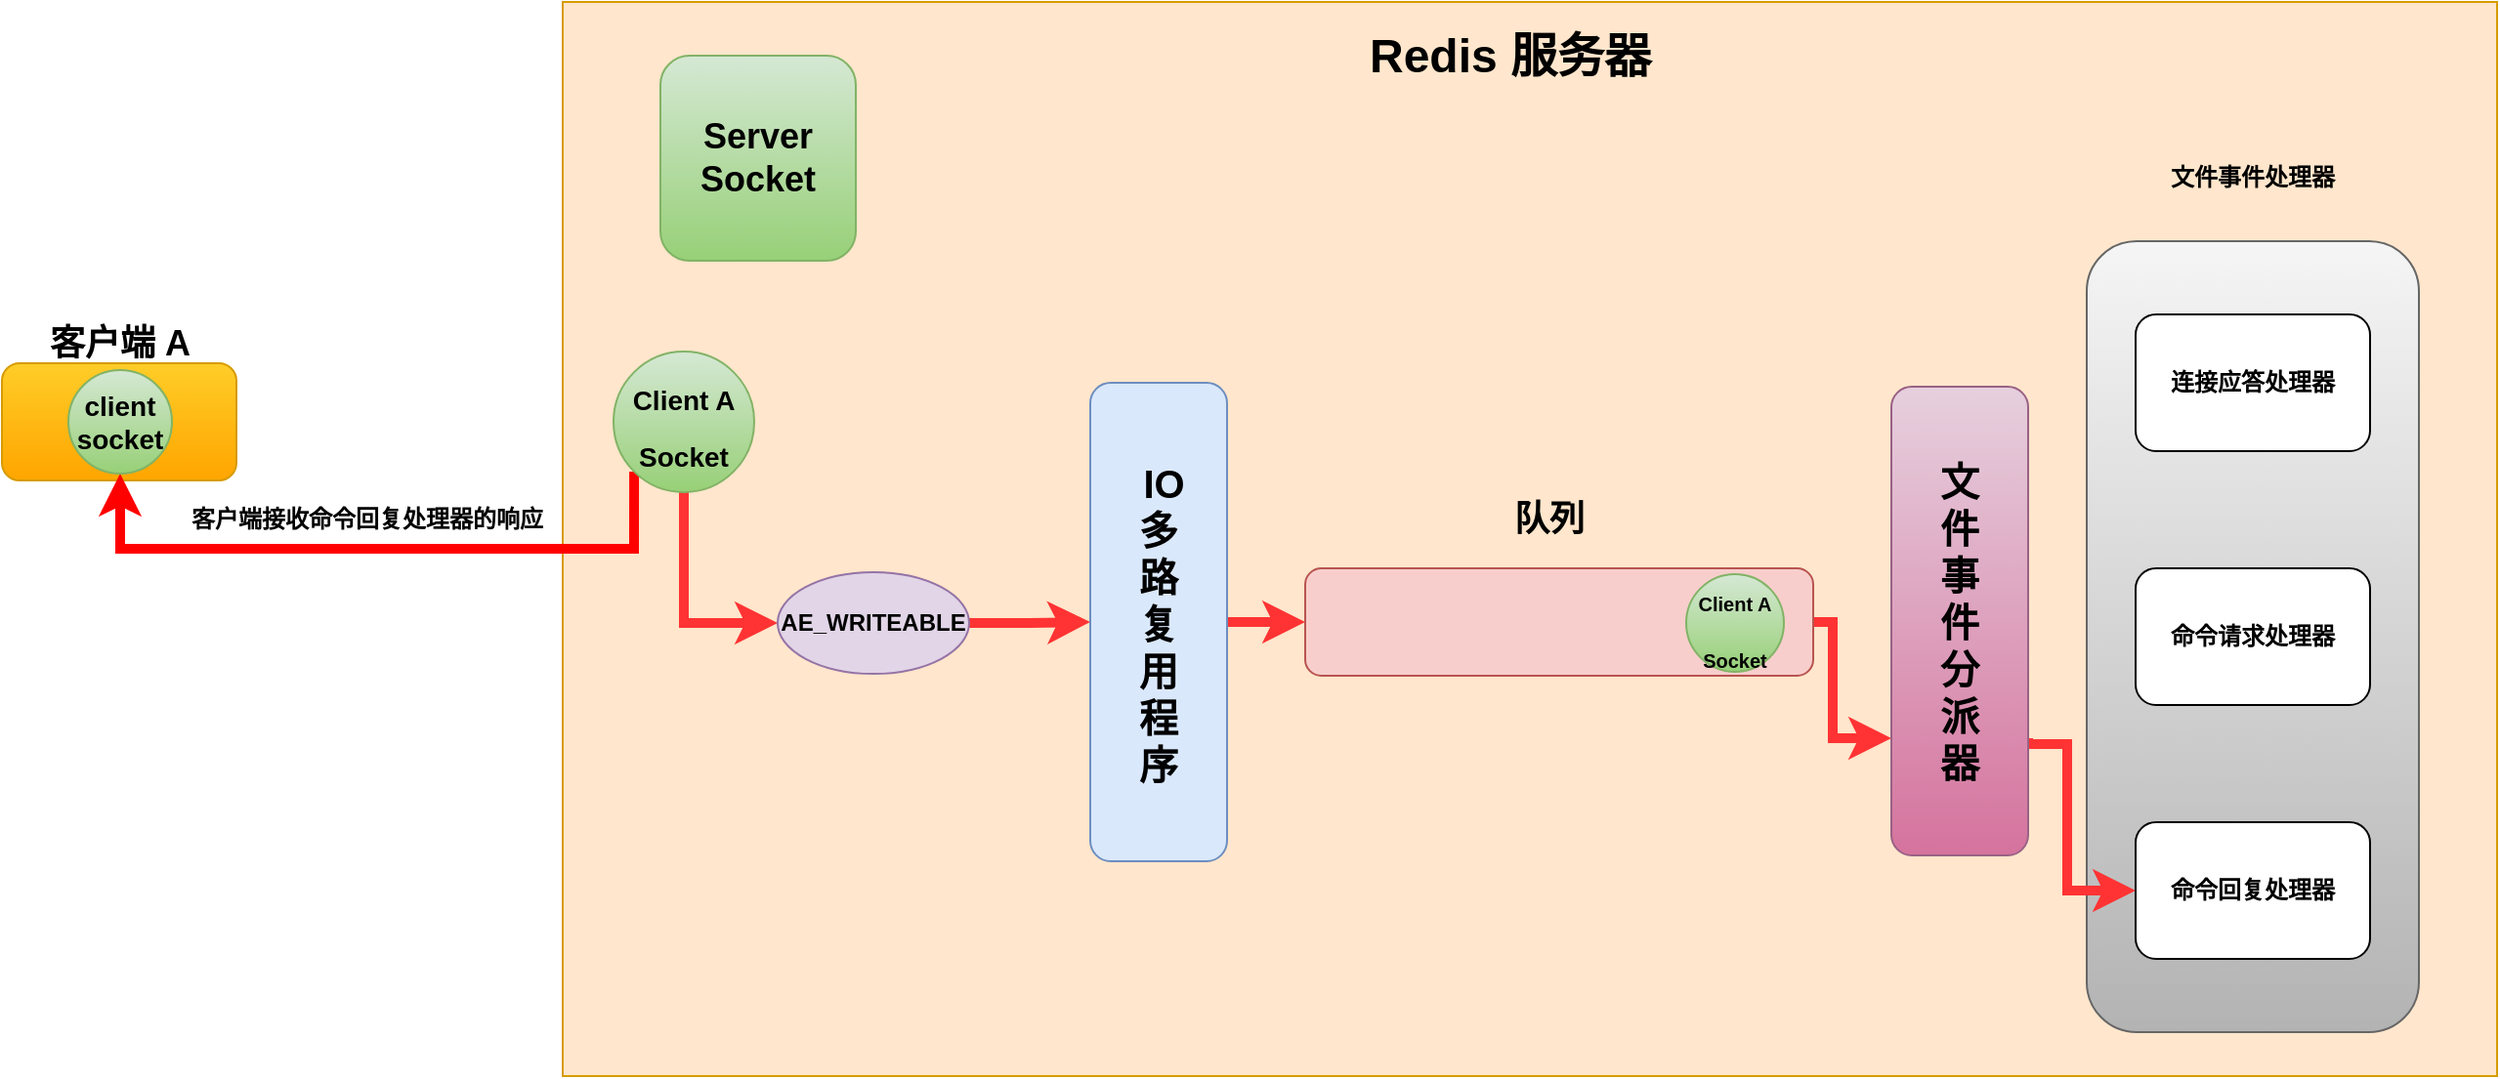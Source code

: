 <mxfile version="12.2.2" type="device" pages="1"><diagram id="KcbyoPxxDS67bHys4_Rv" name="Page-1"><mxGraphModel dx="1422" dy="832" grid="1" gridSize="10" guides="1" tooltips="1" connect="1" arrows="1" fold="1" page="1" pageScale="1" pageWidth="827" pageHeight="1169" math="0" shadow="0"><root><mxCell id="0"/><mxCell id="1" parent="0"/><mxCell id="sLmJTdfjQSC4FQL2a0K8-80" value="" style="rounded=1;whiteSpace=wrap;html=1;fontStyle=1;gradientColor=#ffa500;fillColor=#ffcd28;strokeColor=#d79b00;" vertex="1" parent="1"><mxGeometry x="373" y="295" width="120" height="60" as="geometry"/></mxCell><mxCell id="sLmJTdfjQSC4FQL2a0K8-62" value="" style="rounded=0;whiteSpace=wrap;html=1;fontSize=18;fillColor=#ffe6cc;strokeColor=#d79b00;fontStyle=1" vertex="1" parent="1"><mxGeometry x="660" y="110" width="990" height="550" as="geometry"/></mxCell><mxCell id="sLmJTdfjQSC4FQL2a0K8-63" value="Redis 服务器" style="text;html=1;strokeColor=none;fillColor=none;align=center;verticalAlign=middle;whiteSpace=wrap;rounded=0;fontStyle=1;fontSize=24;" vertex="1" parent="1"><mxGeometry x="1070" y="117.5" width="150" height="40" as="geometry"/></mxCell><mxCell id="sLmJTdfjQSC4FQL2a0K8-95" style="edgeStyle=orthogonalEdgeStyle;rounded=0;orthogonalLoop=1;jettySize=auto;html=1;exitX=1;exitY=0.5;exitDx=0;exitDy=0;shadow=0;strokeColor=#FF3333;strokeWidth=5;entryX=0;entryY=0.75;entryDx=0;entryDy=0;fontStyle=1" edge="1" parent="1" source="sLmJTdfjQSC4FQL2a0K8-65" target="sLmJTdfjQSC4FQL2a0K8-73"><mxGeometry relative="1" as="geometry"><Array as="points"><mxPoint x="1310" y="428"/><mxPoint x="1310" y="487"/></Array></mxGeometry></mxCell><mxCell id="sLmJTdfjQSC4FQL2a0K8-65" value="" style="rounded=1;whiteSpace=wrap;html=1;fontStyle=1;fillColor=#f8cecc;strokeColor=#b85450;" vertex="1" parent="1"><mxGeometry x="1040" y="400" width="260" height="55" as="geometry"/></mxCell><mxCell id="sLmJTdfjQSC4FQL2a0K8-66" value="" style="rounded=1;whiteSpace=wrap;html=1;fontStyle=1;gradientColor=#b3b3b3;fillColor=#f5f5f5;strokeColor=#666666;" vertex="1" parent="1"><mxGeometry x="1440" y="232.5" width="170" height="405" as="geometry"/></mxCell><mxCell id="sLmJTdfjQSC4FQL2a0K8-67" value="队列" style="text;html=1;strokeColor=none;fillColor=none;align=center;verticalAlign=middle;whiteSpace=wrap;rounded=0;fontStyle=1;fontSize=18;" vertex="1" parent="1"><mxGeometry x="1145" y="365" width="40" height="20" as="geometry"/></mxCell><mxCell id="sLmJTdfjQSC4FQL2a0K8-68" value="文件事件处理器" style="text;html=1;strokeColor=none;fillColor=none;align=center;verticalAlign=middle;whiteSpace=wrap;rounded=0;fontStyle=1" vertex="1" parent="1"><mxGeometry x="1440" y="190" width="170" height="20" as="geometry"/></mxCell><mxCell id="sLmJTdfjQSC4FQL2a0K8-69" value="连接应答处理器" style="rounded=1;whiteSpace=wrap;html=1;fontStyle=1;" vertex="1" parent="1"><mxGeometry x="1465" y="270" width="120" height="70" as="geometry"/></mxCell><mxCell id="sLmJTdfjQSC4FQL2a0K8-70" value="命令请求处理器" style="rounded=1;whiteSpace=wrap;html=1;fontStyle=1" vertex="1" parent="1"><mxGeometry x="1465" y="400" width="120" height="70" as="geometry"/></mxCell><mxCell id="sLmJTdfjQSC4FQL2a0K8-71" value="命令回复处理器" style="rounded=1;whiteSpace=wrap;html=1;fontStyle=1" vertex="1" parent="1"><mxGeometry x="1465" y="530" width="120" height="70" as="geometry"/></mxCell><mxCell id="sLmJTdfjQSC4FQL2a0K8-96" style="edgeStyle=orthogonalEdgeStyle;rounded=0;orthogonalLoop=1;jettySize=auto;html=1;exitX=1;exitY=0.75;exitDx=0;exitDy=0;entryX=0;entryY=0.5;entryDx=0;entryDy=0;shadow=0;strokeColor=#FF3333;strokeWidth=5;fontStyle=1" edge="1" parent="1" source="sLmJTdfjQSC4FQL2a0K8-73" target="sLmJTdfjQSC4FQL2a0K8-71"><mxGeometry relative="1" as="geometry"><Array as="points"><mxPoint x="1430" y="490"/><mxPoint x="1430" y="565"/></Array></mxGeometry></mxCell><mxCell id="sLmJTdfjQSC4FQL2a0K8-73" value="文&lt;br style=&quot;font-size: 20px&quot;&gt;件&lt;br style=&quot;font-size: 20px&quot;&gt;事&lt;br style=&quot;font-size: 20px&quot;&gt;件&lt;br style=&quot;font-size: 20px&quot;&gt;分&lt;br style=&quot;font-size: 20px&quot;&gt;派&lt;br style=&quot;font-size: 20px&quot;&gt;器" style="rounded=1;whiteSpace=wrap;html=1;fontSize=20;fontStyle=1;fillColor=#e6d0de;strokeColor=#996185;gradientColor=#d5739d;" vertex="1" parent="1"><mxGeometry x="1340" y="307" width="70" height="240" as="geometry"/></mxCell><mxCell id="sLmJTdfjQSC4FQL2a0K8-94" style="edgeStyle=orthogonalEdgeStyle;rounded=0;orthogonalLoop=1;jettySize=auto;html=1;exitX=1;exitY=0.5;exitDx=0;exitDy=0;entryX=0;entryY=0.5;entryDx=0;entryDy=0;shadow=0;strokeColor=#FF3333;strokeWidth=5;fontStyle=1" edge="1" parent="1" source="sLmJTdfjQSC4FQL2a0K8-75" target="sLmJTdfjQSC4FQL2a0K8-65"><mxGeometry relative="1" as="geometry"/></mxCell><mxCell id="sLmJTdfjQSC4FQL2a0K8-75" value="&lt;span style=&quot;text-align: left; font-size: 20px;&quot;&gt;&amp;nbsp;IO &lt;br style=&quot;font-size: 20px;&quot;&gt;多&lt;br style=&quot;font-size: 20px;&quot;&gt;路&lt;br style=&quot;font-size: 20px;&quot;&gt;复&lt;br style=&quot;font-size: 20px;&quot;&gt;用&lt;br style=&quot;font-size: 20px;&quot;&gt;程&lt;br style=&quot;font-size: 20px;&quot;&gt;序&lt;/span&gt;" style="rounded=1;whiteSpace=wrap;html=1;fontSize=20;fontStyle=1;fillColor=#dae8fc;strokeColor=#6c8ebf;" vertex="1" parent="1"><mxGeometry x="930" y="305" width="70" height="245" as="geometry"/></mxCell><mxCell id="sLmJTdfjQSC4FQL2a0K8-77" value="&lt;span style=&quot;font-size: 18px;&quot;&gt;Server&lt;br&gt;&lt;/span&gt;&lt;span style=&quot;white-space: normal;&quot;&gt;&lt;font style=&quot;font-size: 18px&quot;&gt;Socket&lt;/font&gt;&lt;/span&gt;" style="rounded=1;whiteSpace=wrap;html=1;fontStyle=1;fillColor=#d5e8d4;strokeColor=#82b366;gradientColor=#97d077;" vertex="1" parent="1"><mxGeometry x="710" y="137.5" width="100" height="105" as="geometry"/></mxCell><mxCell id="sLmJTdfjQSC4FQL2a0K8-92" style="edgeStyle=orthogonalEdgeStyle;rounded=0;orthogonalLoop=1;jettySize=auto;html=1;exitX=0.5;exitY=1;exitDx=0;exitDy=0;entryX=0;entryY=0.5;entryDx=0;entryDy=0;shadow=0;strokeColor=#FF3333;strokeWidth=5;fontStyle=1" edge="1" parent="1" source="sLmJTdfjQSC4FQL2a0K8-79" target="sLmJTdfjQSC4FQL2a0K8-91"><mxGeometry relative="1" as="geometry"/></mxCell><mxCell id="sLmJTdfjQSC4FQL2a0K8-106" style="edgeStyle=orthogonalEdgeStyle;rounded=0;orthogonalLoop=1;jettySize=auto;html=1;exitX=0;exitY=1;exitDx=0;exitDy=0;entryX=0.5;entryY=1;entryDx=0;entryDy=0;shadow=0;strokeColor=#FF0000;strokeWidth=5;fontStyle=1" edge="1" parent="1" source="sLmJTdfjQSC4FQL2a0K8-79" target="sLmJTdfjQSC4FQL2a0K8-84"><mxGeometry relative="1" as="geometry"><Array as="points"><mxPoint x="697" y="390"/><mxPoint x="434" y="390"/></Array></mxGeometry></mxCell><mxCell id="sLmJTdfjQSC4FQL2a0K8-79" value="&lt;font style=&quot;font-size: 14px&quot;&gt;Client A&lt;br&gt;Socket&lt;/font&gt;" style="ellipse;whiteSpace=wrap;html=1;aspect=fixed;fontSize=24;gradientColor=#97d077;fillColor=#d5e8d4;strokeColor=#82b366;fontStyle=1" vertex="1" parent="1"><mxGeometry x="686" y="289" width="72" height="72" as="geometry"/></mxCell><mxCell id="sLmJTdfjQSC4FQL2a0K8-81" value="&lt;font style=&quot;font-size: 18px&quot;&gt;客户端 A&lt;/font&gt;" style="text;html=1;strokeColor=none;fillColor=none;align=center;verticalAlign=middle;whiteSpace=wrap;rounded=0;fontStyle=1" vertex="1" parent="1"><mxGeometry x="394.5" y="275" width="77" height="20" as="geometry"/></mxCell><mxCell id="sLmJTdfjQSC4FQL2a0K8-84" value="&lt;font style=&quot;font-size: 14px&quot;&gt;client socket&lt;/font&gt;" style="ellipse;whiteSpace=wrap;html=1;aspect=fixed;fontStyle=1;fillColor=#d5e8d4;strokeColor=#82b366;gradientColor=#97d077;" vertex="1" parent="1"><mxGeometry x="407" y="298.5" width="53" height="53" as="geometry"/></mxCell><mxCell id="sLmJTdfjQSC4FQL2a0K8-85" value="&lt;font style=&quot;font-size: 10px&quot;&gt;Client A&lt;br&gt;Socket&lt;/font&gt;" style="ellipse;whiteSpace=wrap;html=1;aspect=fixed;fontSize=24;gradientColor=#97d077;fillColor=#d5e8d4;strokeColor=#82b366;fontStyle=1" vertex="1" parent="1"><mxGeometry x="1235" y="403" width="50" height="50" as="geometry"/></mxCell><mxCell id="sLmJTdfjQSC4FQL2a0K8-93" style="edgeStyle=orthogonalEdgeStyle;rounded=0;orthogonalLoop=1;jettySize=auto;html=1;exitX=1;exitY=0.5;exitDx=0;exitDy=0;entryX=0;entryY=0.5;entryDx=0;entryDy=0;shadow=0;strokeColor=#FF3333;strokeWidth=5;fontStyle=1" edge="1" parent="1" source="sLmJTdfjQSC4FQL2a0K8-91" target="sLmJTdfjQSC4FQL2a0K8-75"><mxGeometry relative="1" as="geometry"/></mxCell><mxCell id="sLmJTdfjQSC4FQL2a0K8-91" value="AE_WRITEABLE" style="ellipse;whiteSpace=wrap;html=1;fontStyle=1;fillColor=#e1d5e7;strokeColor=#9673a6;" vertex="1" parent="1"><mxGeometry x="770" y="402" width="98" height="52" as="geometry"/></mxCell><mxCell id="sLmJTdfjQSC4FQL2a0K8-107" value="客户端接收命令回复处理器的响应" style="text;html=1;strokeColor=none;fillColor=none;align=center;verticalAlign=middle;whiteSpace=wrap;rounded=0;fontStyle=1" vertex="1" parent="1"><mxGeometry x="450" y="365" width="220" height="20" as="geometry"/></mxCell></root></mxGraphModel></diagram></mxfile>